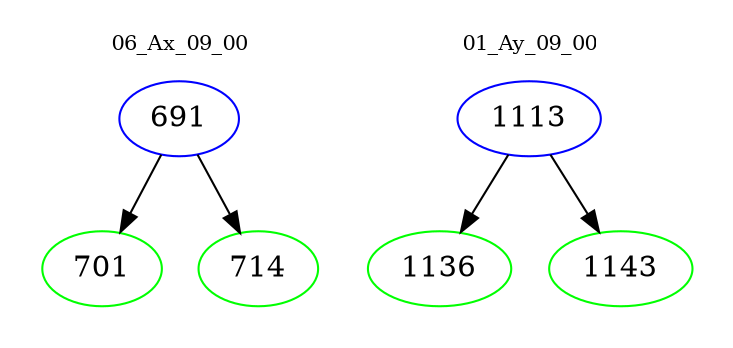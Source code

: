 digraph{
subgraph cluster_0 {
color = white
label = "06_Ax_09_00";
fontsize=10;
T0_691 [label="691", color="blue"]
T0_691 -> T0_701 [color="black"]
T0_701 [label="701", color="green"]
T0_691 -> T0_714 [color="black"]
T0_714 [label="714", color="green"]
}
subgraph cluster_1 {
color = white
label = "01_Ay_09_00";
fontsize=10;
T1_1113 [label="1113", color="blue"]
T1_1113 -> T1_1136 [color="black"]
T1_1136 [label="1136", color="green"]
T1_1113 -> T1_1143 [color="black"]
T1_1143 [label="1143", color="green"]
}
}
